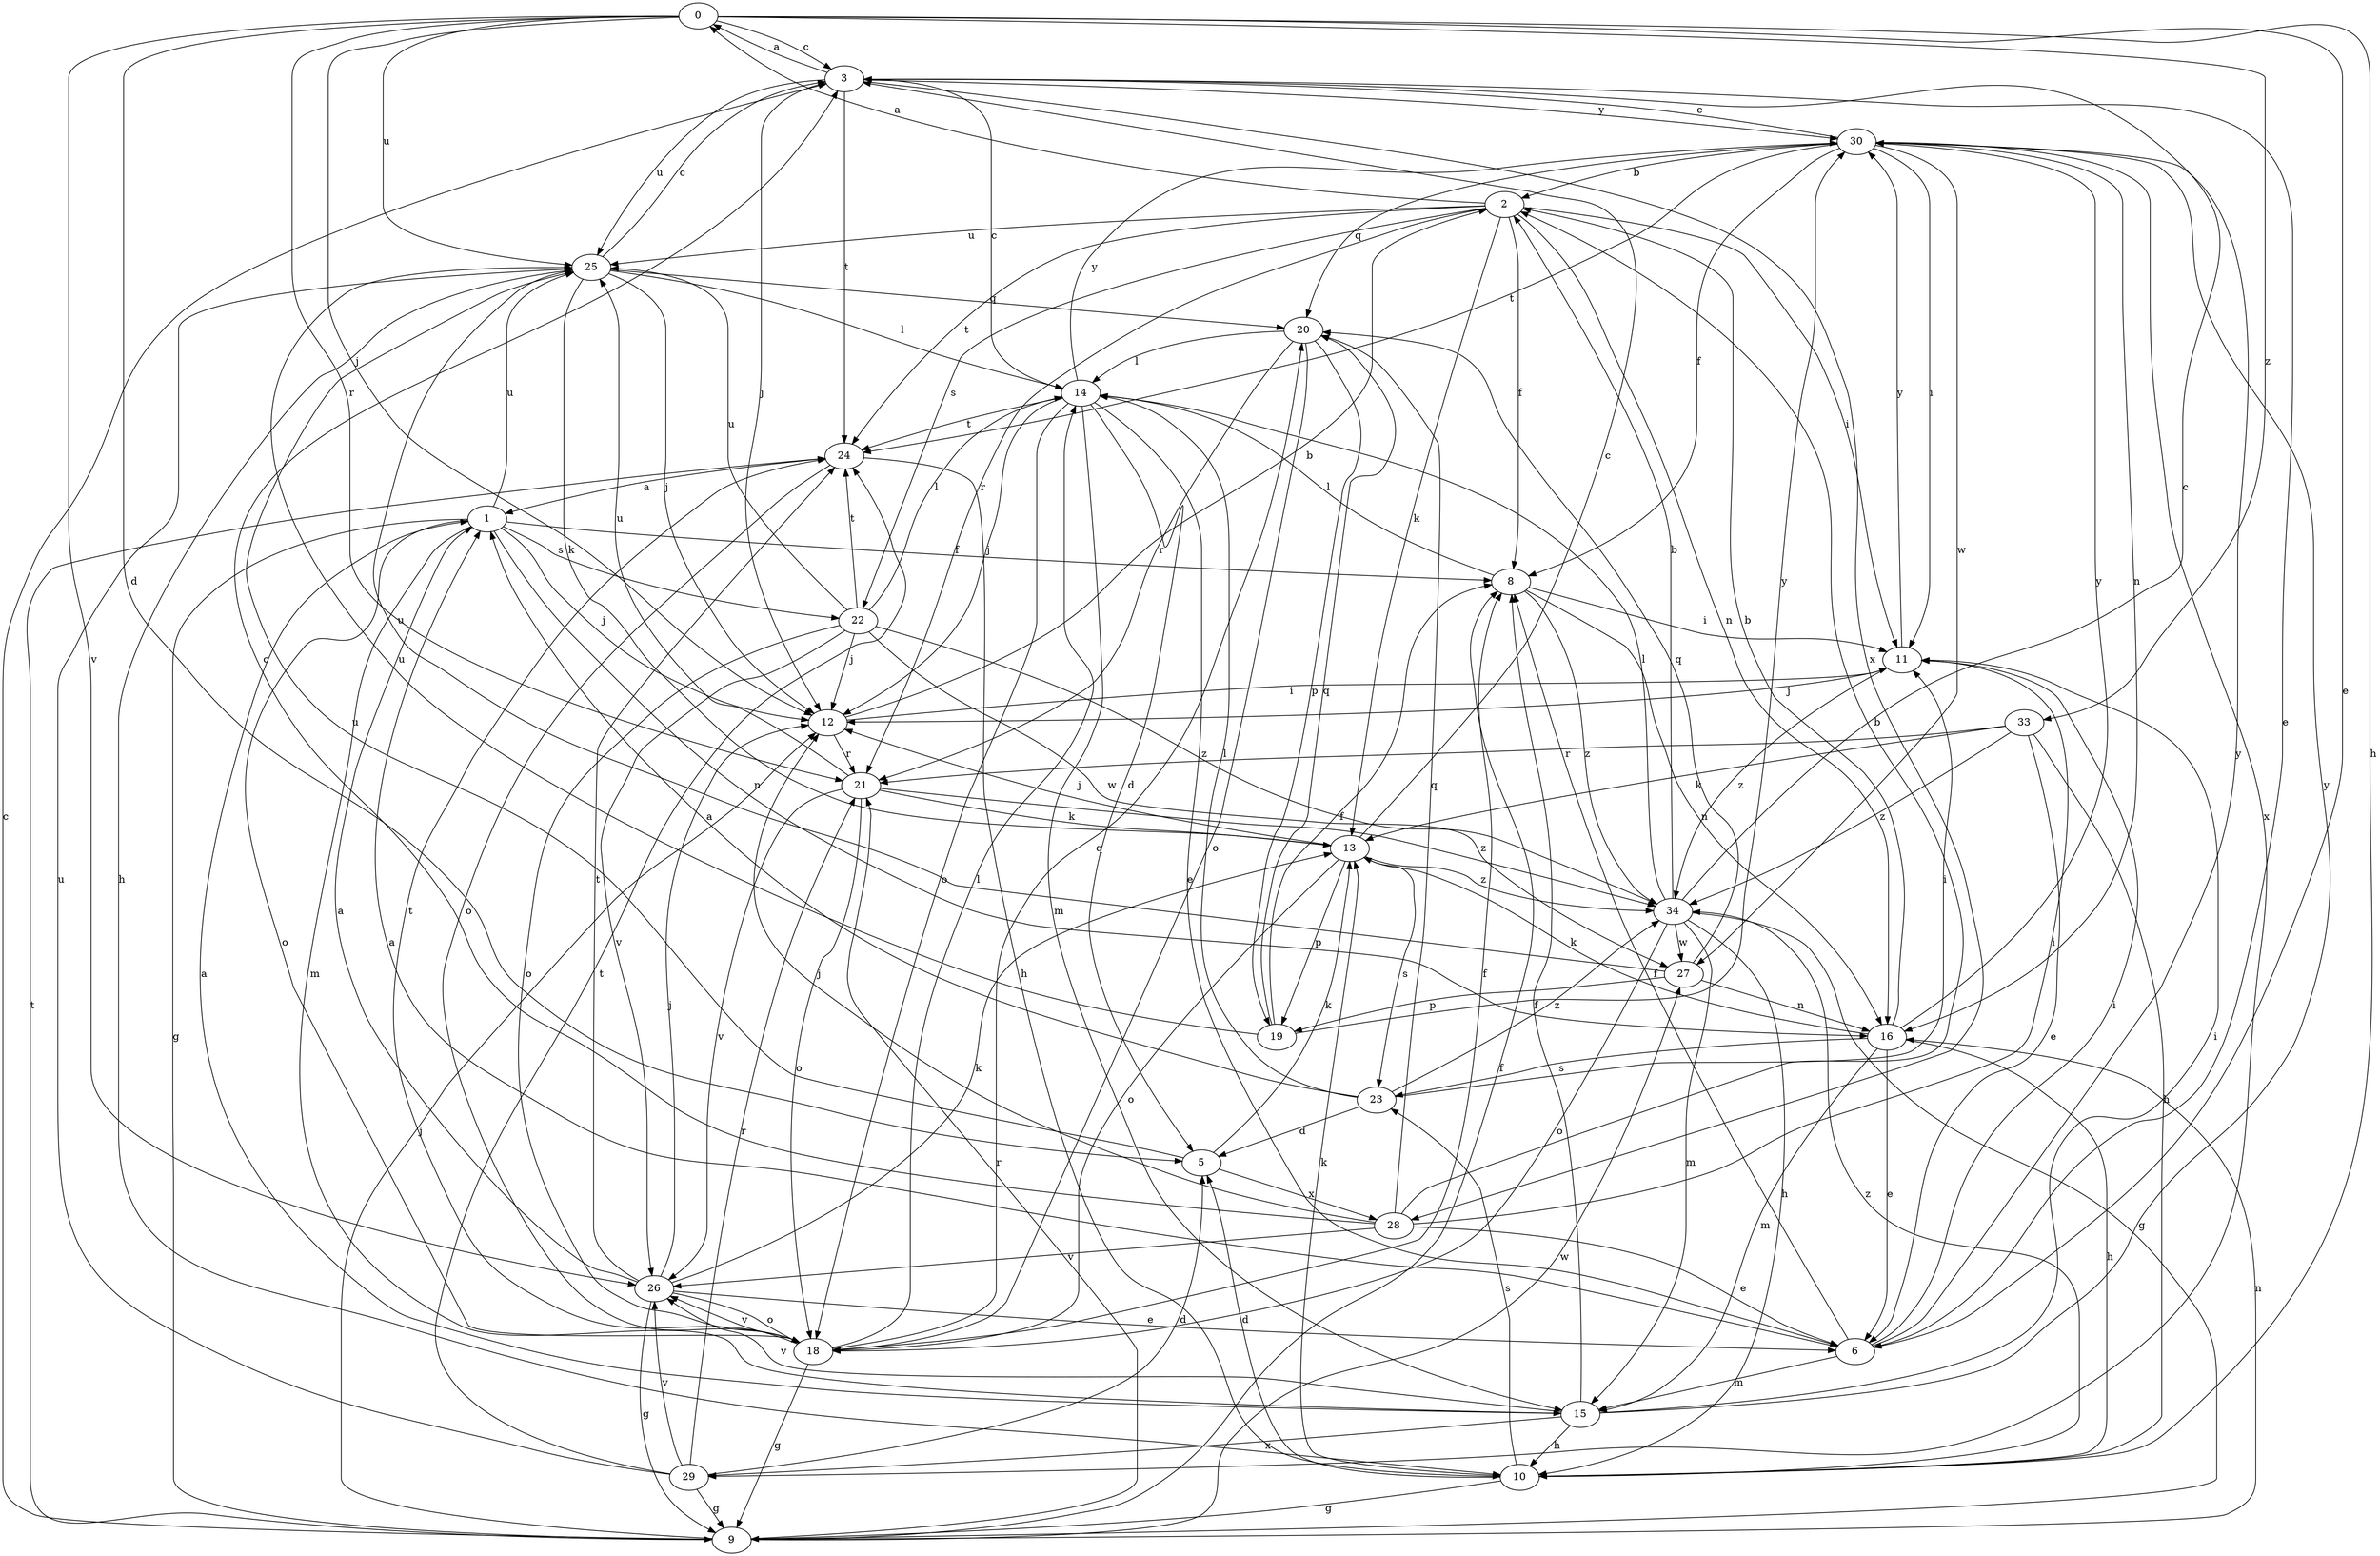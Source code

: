 strict digraph  {
0;
1;
2;
3;
5;
6;
8;
9;
10;
11;
12;
13;
14;
15;
16;
18;
19;
20;
21;
22;
23;
24;
25;
26;
27;
28;
29;
30;
33;
34;
0 -> 3  [label=c];
0 -> 5  [label=d];
0 -> 6  [label=e];
0 -> 10  [label=h];
0 -> 12  [label=j];
0 -> 21  [label=r];
0 -> 25  [label=u];
0 -> 26  [label=v];
0 -> 33  [label=z];
1 -> 8  [label=f];
1 -> 9  [label=g];
1 -> 12  [label=j];
1 -> 15  [label=m];
1 -> 16  [label=n];
1 -> 18  [label=o];
1 -> 22  [label=s];
1 -> 25  [label=u];
2 -> 0  [label=a];
2 -> 8  [label=f];
2 -> 11  [label=i];
2 -> 13  [label=k];
2 -> 16  [label=n];
2 -> 21  [label=r];
2 -> 22  [label=s];
2 -> 24  [label=t];
2 -> 25  [label=u];
3 -> 0  [label=a];
3 -> 6  [label=e];
3 -> 12  [label=j];
3 -> 24  [label=t];
3 -> 25  [label=u];
3 -> 28  [label=x];
3 -> 30  [label=y];
5 -> 13  [label=k];
5 -> 25  [label=u];
5 -> 28  [label=x];
6 -> 1  [label=a];
6 -> 8  [label=f];
6 -> 11  [label=i];
6 -> 15  [label=m];
6 -> 30  [label=y];
8 -> 11  [label=i];
8 -> 14  [label=l];
8 -> 16  [label=n];
8 -> 34  [label=z];
9 -> 3  [label=c];
9 -> 8  [label=f];
9 -> 12  [label=j];
9 -> 16  [label=n];
9 -> 21  [label=r];
9 -> 24  [label=t];
9 -> 27  [label=w];
10 -> 5  [label=d];
10 -> 9  [label=g];
10 -> 13  [label=k];
10 -> 23  [label=s];
10 -> 34  [label=z];
11 -> 12  [label=j];
11 -> 30  [label=y];
11 -> 34  [label=z];
12 -> 2  [label=b];
12 -> 11  [label=i];
12 -> 21  [label=r];
13 -> 3  [label=c];
13 -> 12  [label=j];
13 -> 18  [label=o];
13 -> 19  [label=p];
13 -> 23  [label=s];
13 -> 34  [label=z];
14 -> 3  [label=c];
14 -> 5  [label=d];
14 -> 6  [label=e];
14 -> 12  [label=j];
14 -> 15  [label=m];
14 -> 18  [label=o];
14 -> 24  [label=t];
14 -> 30  [label=y];
15 -> 1  [label=a];
15 -> 8  [label=f];
15 -> 10  [label=h];
15 -> 11  [label=i];
15 -> 26  [label=v];
15 -> 29  [label=x];
15 -> 30  [label=y];
16 -> 2  [label=b];
16 -> 6  [label=e];
16 -> 10  [label=h];
16 -> 13  [label=k];
16 -> 15  [label=m];
16 -> 23  [label=s];
16 -> 30  [label=y];
18 -> 8  [label=f];
18 -> 9  [label=g];
18 -> 14  [label=l];
18 -> 20  [label=q];
18 -> 24  [label=t];
18 -> 26  [label=v];
19 -> 8  [label=f];
19 -> 20  [label=q];
19 -> 25  [label=u];
19 -> 30  [label=y];
20 -> 14  [label=l];
20 -> 18  [label=o];
20 -> 19  [label=p];
20 -> 21  [label=r];
21 -> 13  [label=k];
21 -> 18  [label=o];
21 -> 25  [label=u];
21 -> 26  [label=v];
21 -> 34  [label=z];
22 -> 12  [label=j];
22 -> 14  [label=l];
22 -> 18  [label=o];
22 -> 24  [label=t];
22 -> 25  [label=u];
22 -> 26  [label=v];
22 -> 27  [label=w];
22 -> 34  [label=z];
23 -> 1  [label=a];
23 -> 5  [label=d];
23 -> 11  [label=i];
23 -> 14  [label=l];
23 -> 34  [label=z];
24 -> 1  [label=a];
24 -> 10  [label=h];
24 -> 18  [label=o];
25 -> 3  [label=c];
25 -> 10  [label=h];
25 -> 12  [label=j];
25 -> 13  [label=k];
25 -> 14  [label=l];
25 -> 20  [label=q];
26 -> 1  [label=a];
26 -> 6  [label=e];
26 -> 9  [label=g];
26 -> 12  [label=j];
26 -> 13  [label=k];
26 -> 18  [label=o];
26 -> 24  [label=t];
27 -> 16  [label=n];
27 -> 19  [label=p];
27 -> 20  [label=q];
27 -> 25  [label=u];
28 -> 2  [label=b];
28 -> 3  [label=c];
28 -> 6  [label=e];
28 -> 11  [label=i];
28 -> 12  [label=j];
28 -> 20  [label=q];
28 -> 26  [label=v];
29 -> 5  [label=d];
29 -> 9  [label=g];
29 -> 21  [label=r];
29 -> 24  [label=t];
29 -> 25  [label=u];
29 -> 26  [label=v];
30 -> 2  [label=b];
30 -> 3  [label=c];
30 -> 8  [label=f];
30 -> 11  [label=i];
30 -> 16  [label=n];
30 -> 20  [label=q];
30 -> 24  [label=t];
30 -> 27  [label=w];
30 -> 29  [label=x];
33 -> 6  [label=e];
33 -> 10  [label=h];
33 -> 13  [label=k];
33 -> 21  [label=r];
33 -> 34  [label=z];
34 -> 2  [label=b];
34 -> 3  [label=c];
34 -> 9  [label=g];
34 -> 10  [label=h];
34 -> 14  [label=l];
34 -> 15  [label=m];
34 -> 18  [label=o];
34 -> 27  [label=w];
}
